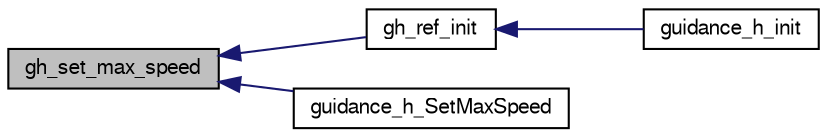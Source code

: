 digraph "gh_set_max_speed"
{
  edge [fontname="FreeSans",fontsize="10",labelfontname="FreeSans",labelfontsize="10"];
  node [fontname="FreeSans",fontsize="10",shape=record];
  rankdir="LR";
  Node1 [label="gh_set_max_speed",height=0.2,width=0.4,color="black", fillcolor="grey75", style="filled", fontcolor="black"];
  Node1 -> Node2 [dir="back",color="midnightblue",fontsize="10",style="solid",fontname="FreeSans"];
  Node2 [label="gh_ref_init",height=0.2,width=0.4,color="black", fillcolor="white", style="filled",URL="$guidance__h__ref_8h.html#ab43076682d75aa4cf6c47394c2e90c9e"];
  Node2 -> Node3 [dir="back",color="midnightblue",fontsize="10",style="solid",fontname="FreeSans"];
  Node3 [label="guidance_h_init",height=0.2,width=0.4,color="black", fillcolor="white", style="filled",URL="$rotorcraft_2guidance_2guidance__h_8h.html#a7bc4ea0d5351c2ba6ee160db5a2e9f80"];
  Node1 -> Node4 [dir="back",color="midnightblue",fontsize="10",style="solid",fontname="FreeSans"];
  Node4 [label="guidance_h_SetMaxSpeed",height=0.2,width=0.4,color="black", fillcolor="white", style="filled",URL="$rotorcraft_2guidance_2guidance__h_8h.html#a8ff27831b0356299396c6a5bfdf93d12"];
}
